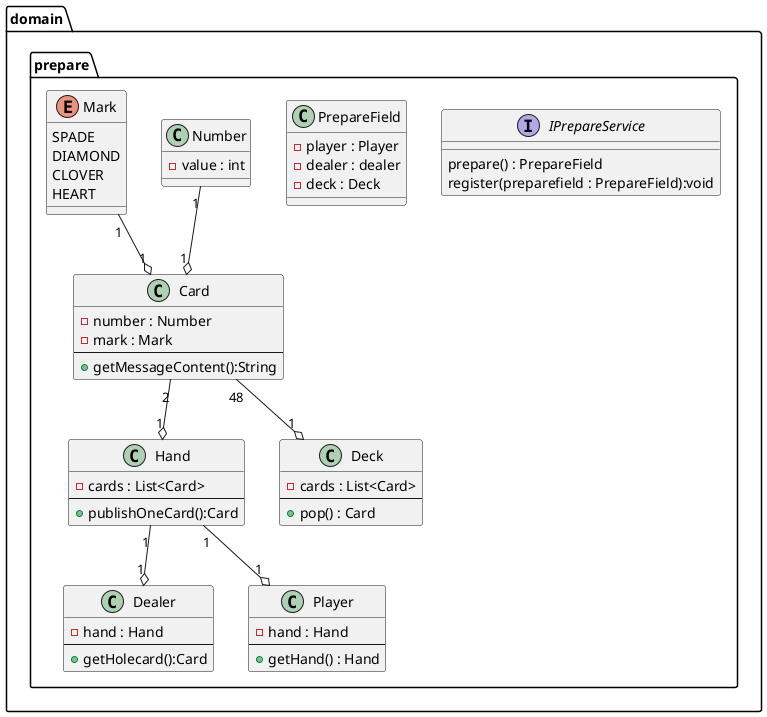 @startuml
'https://plantuml.com/sequence-diagram

skinparam defaultFontName Cica

package domain.prepare {

    interface IPrepareService{
        prepare() : PrepareField
        register(preparefield : PrepareField):void
    }

    class PrepareField {
        -player : Player
        -dealer : dealer
        -deck : Deck
    }

    class Dealer {
        -hand : Hand
        --
        +getHolecard():Card
    }

    class Player {
        -hand : Hand
        --
        +getHand() : Hand
    }

    class Hand {
        -cards : List<Card>
        --
        +publishOneCard():Card
    }

    class Card {
        -number : Number
        -mark : Mark
        --
        +getMessageContent():String
    }

    Hand "1" --o "1" Player
    Hand "1" --o "1" Dealer
    Card "2" --o "1" Hand

    class Number {
        -value : int
    }

    enum Mark {
        SPADE
        DIAMOND
        CLOVER
        HEART
    }

    Mark "1" --o "1" Card
    Number "1" --o "1" Card

    class Deck {
        -cards : List<Card>
        --
        +pop() : Card
    }

    Card "48" --o "1" Deck
}
@enduml